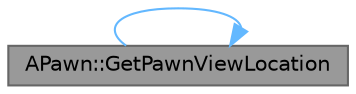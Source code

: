 digraph "APawn::GetPawnViewLocation"
{
 // INTERACTIVE_SVG=YES
 // LATEX_PDF_SIZE
  bgcolor="transparent";
  edge [fontname=Helvetica,fontsize=10,labelfontname=Helvetica,labelfontsize=10];
  node [fontname=Helvetica,fontsize=10,shape=box,height=0.2,width=0.4];
  rankdir="LR";
  Node1 [id="Node000001",label="APawn::GetPawnViewLocation",height=0.2,width=0.4,color="gray40", fillcolor="grey60", style="filled", fontcolor="black",tooltip="Returns Pawn's eye location."];
  Node1 -> Node1 [id="edge1_Node000001_Node000001",color="steelblue1",style="solid",tooltip=" "];
}
